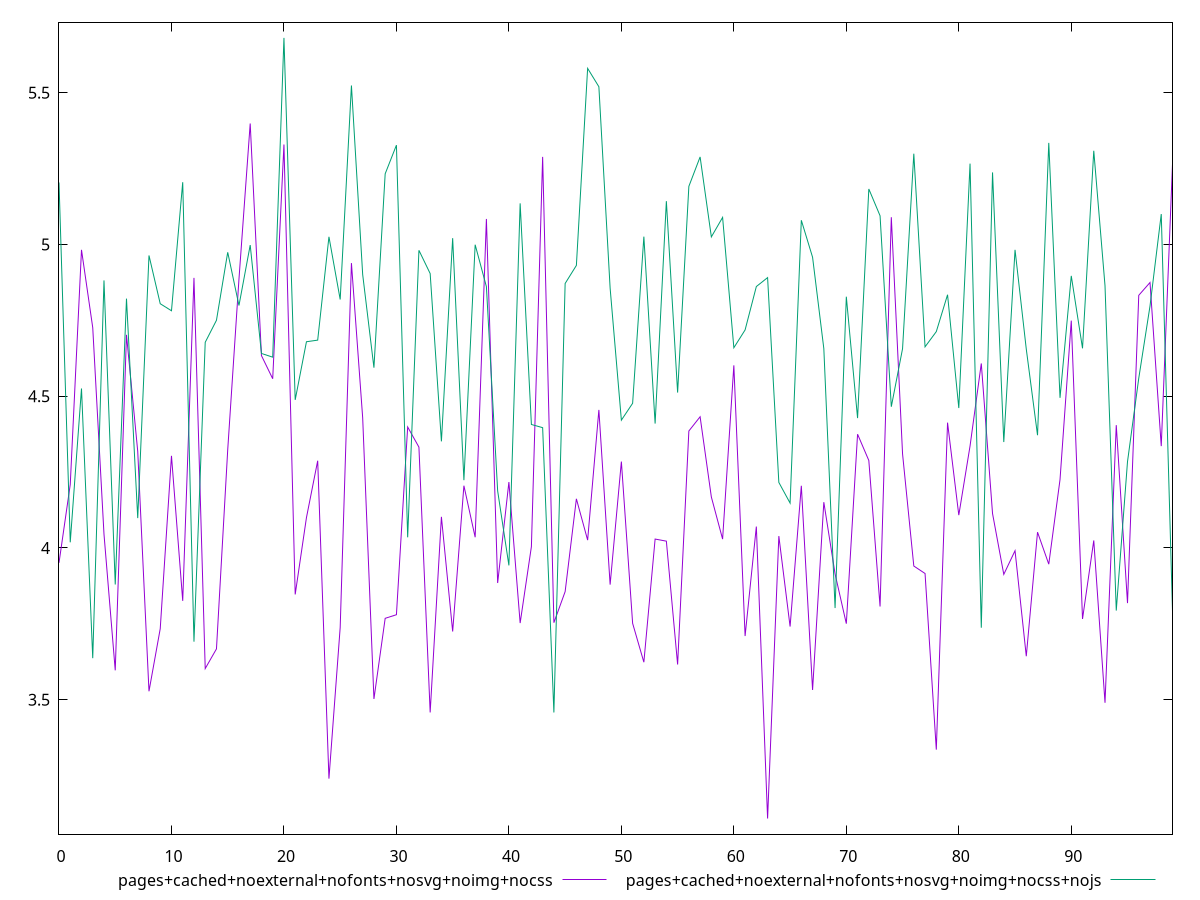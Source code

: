 reset

$pagesCachedNoexternalNofontsNosvgNoimgNocss <<EOF
0 3.9509000000000003
1 4.209
2 4.9822
3 4.7258000000000004
4 4.0451999999999995
5 3.5966
6 4.702100000000001
7 4.3181
8 3.5276
9 3.7337000000000002
10 4.3035000000000005
11 3.8255000000000003
12 4.8898
13 3.6024000000000003
14 3.6673
15 4.323
16 4.8855
17 5.3986
18 4.6337
19 4.5575
20 5.329300000000001
21 3.8467
22 4.099799999999999
23 4.2873
24 3.2397
25 3.7378
26 4.9385
27 4.4286
28 3.5023
29 3.7679999999999993
30 3.7799
31 4.3985
32 4.3321
33 3.4578
34 4.102399999999999
35 3.7247
36 4.205
37 4.035200000000001
38 5.0841
39 3.8844000000000003
40 4.217
41 3.7523999999999997
42 4.0041
43 5.2886
44 3.7536
45 3.856
46 4.1618
47 4.0257000000000005
48 4.4548000000000005
49 3.8791
50 4.2844999999999995
51 3.7515000000000005
52 3.6234
53 4.0292
54 4.0222999999999995
55 3.6158
56 4.3853
57 4.4322
58 4.167800000000001
59 4.029000000000001
60 4.6015
61 3.7096999999999998
62 4.0704
63 3.1083
64 4.039
65 3.7408999999999994
66 4.2048
67 3.5319000000000003
68 4.1507000000000005
69 3.9143000000000003
70 3.7504000000000004
71 4.3747
72 4.288099999999999
73 3.8070000000000004
74 5.0897
75 4.3098
76 3.9402999999999997
77 3.9156999999999997
78 3.3351999999999995
79 4.4128
80 4.108
81 4.3358
82 4.6079
83 4.1133
84 3.9127999999999994
85 3.990800000000001
86 3.6430999999999996
87 4.051900000000001
88 3.9464000000000006
89 4.2252
90 4.7489
91 3.7659000000000002
92 4.0245999999999995
93 3.4897000000000005
94 4.404599999999999
95 3.8181999999999996
96 4.8324
97 4.8746
98 4.3354
99 5.2644
EOF

$pagesCachedNoexternalNofontsNosvgNoimgNocssNojs <<EOF
0 5.2043
1 4.018400000000001
2 4.5253000000000005
3 3.6366
4 4.881399999999999
5 3.8794000000000004
6 4.821400000000001
7 4.0982
8 4.963699999999999
9 4.8046999999999995
10 4.781499999999999
11 5.2051
12 3.6910000000000003
13 4.6775
14 4.7502
15 4.974200000000001
16 4.7988
17 4.9979
18 4.6407
19 4.6286000000000005
20 5.680599999999999
21 4.487799999999999
22 4.6794
23 4.6847
24 5.0252
25 4.818600000000001
26 5.5237
27 4.900799999999999
28 4.593900000000001
29 5.2328
30 5.3272
31 4.0349
32 4.9807
33 4.9041
34 4.351000000000001
35 5.0207
36 4.2233
37 4.999099999999999
38 4.861
39 4.188
40 3.9424
41 5.1354
42 4.4067
43 4.396199999999999
44 3.4577
45 4.8714
46 4.9309
47 5.5802
48 5.519699999999999
49 4.8559
50 4.420999999999999
51 4.4766
52 5.0258
53 4.4097
54 5.1427
55 4.5120000000000005
56 5.1914
57 5.288399999999999
58 5.024900000000001
59 5.0891
60 4.6596
61 4.718299999999999
62 4.861300000000001
63 4.8907
64 4.2158
65 4.1476999999999995
66 5.0797
67 4.957800000000001
68 4.6567
69 3.8019
70 4.8278
71 4.4277
72 5.1828
73 5.0945
74 4.465199999999999
75 4.6566
76 5.2989999999999995
77 4.6626
78 4.7128
79 4.8343
80 4.4609000000000005
81 5.2663
82 3.7370000000000005
83 5.2373
84 4.3488999999999995
85 4.9823
86 4.6551
87 4.3714
88 5.3347
89 4.4945
90 4.8964
91 4.657699999999999
92 5.3087
93 4.8637999999999995
94 3.7935999999999996
95 4.2842
96 4.559
97 4.797000000000001
98 5.100099999999999
99 3.7914999999999996
EOF

set key outside below
set xrange [0:99]
set yrange [3.056854:5.7320459999999995]
set trange [3.056854:5.7320459999999995]
set terminal svg size 640, 500 enhanced background rgb 'white'
set output "report_00007_2020-12-11T15:55:29.892Z/network-server-latency/comparison/line/12_vs_13.svg"

plot $pagesCachedNoexternalNofontsNosvgNoimgNocss title "pages+cached+noexternal+nofonts+nosvg+noimg+nocss" with line, \
     $pagesCachedNoexternalNofontsNosvgNoimgNocssNojs title "pages+cached+noexternal+nofonts+nosvg+noimg+nocss+nojs" with line

reset
